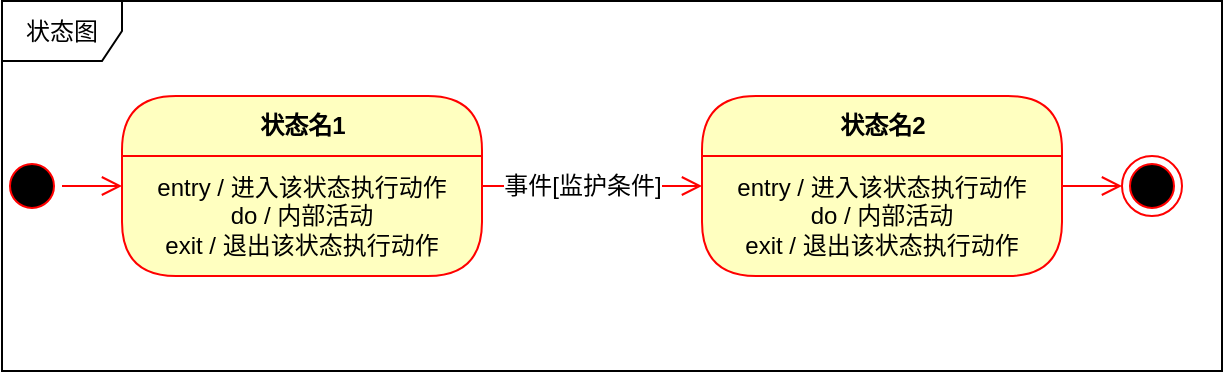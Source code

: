 <mxfile version="12.9.3" type="device"><diagram name="Page-1" id="e7e014a7-5840-1c2e-5031-d8a46d1fe8dd"><mxGraphModel dx="706" dy="425" grid="1" gridSize="10" guides="1" tooltips="1" connect="1" arrows="1" fold="1" page="1" pageScale="1" pageWidth="1169" pageHeight="826" background="#ffffff" math="0" shadow="0"><root><mxCell id="0"/><mxCell id="1" parent="0"/><mxCell id="MIFYVqdzZKXvSWYuVAT4-41" value="状态图" style="shape=umlFrame;whiteSpace=wrap;html=1;" vertex="1" parent="1"><mxGeometry x="220" y="292.5" width="610" height="185" as="geometry"/></mxCell><mxCell id="MIFYVqdzZKXvSWYuVAT4-42" value="" style="ellipse;html=1;shape=startState;fillColor=#000000;strokeColor=#ff0000;" vertex="1" parent="1"><mxGeometry x="220" y="370" width="30" height="30" as="geometry"/></mxCell><mxCell id="MIFYVqdzZKXvSWYuVAT4-43" value="" style="edgeStyle=orthogonalEdgeStyle;html=1;verticalAlign=bottom;endArrow=open;endSize=8;strokeColor=#ff0000;" edge="1" source="MIFYVqdzZKXvSWYuVAT4-42" parent="1" target="MIFYVqdzZKXvSWYuVAT4-45"><mxGeometry relative="1" as="geometry"><mxPoint x="235" y="430" as="targetPoint"/></mxGeometry></mxCell><mxCell id="MIFYVqdzZKXvSWYuVAT4-44" value="" style="ellipse;html=1;shape=endState;fillColor=#000000;strokeColor=#ff0000;" vertex="1" parent="1"><mxGeometry x="780" y="370" width="30" height="30" as="geometry"/></mxCell><mxCell id="MIFYVqdzZKXvSWYuVAT4-47" value="" style="edgeStyle=orthogonalEdgeStyle;html=1;verticalAlign=bottom;endArrow=open;endSize=8;strokeColor=#ff0000;" edge="1" source="MIFYVqdzZKXvSWYuVAT4-45" parent="1" target="MIFYVqdzZKXvSWYuVAT4-48"><mxGeometry relative="1" as="geometry"><mxPoint x="430" y="500" as="targetPoint"/></mxGeometry></mxCell><mxCell id="MIFYVqdzZKXvSWYuVAT4-51" value="事件[监护条件]" style="text;html=1;align=center;verticalAlign=middle;resizable=0;points=[];labelBackgroundColor=#ffffff;" vertex="1" connectable="0" parent="MIFYVqdzZKXvSWYuVAT4-47"><mxGeometry x="-0.264" y="1" relative="1" as="geometry"><mxPoint x="9.31" y="1" as="offset"/></mxGeometry></mxCell><mxCell id="MIFYVqdzZKXvSWYuVAT4-50" value="" style="edgeStyle=orthogonalEdgeStyle;html=1;verticalAlign=bottom;endArrow=open;endSize=8;strokeColor=#ff0000;" edge="1" parent="1" source="MIFYVqdzZKXvSWYuVAT4-48" target="MIFYVqdzZKXvSWYuVAT4-44"><mxGeometry relative="1" as="geometry"><mxPoint x="300" y="395.0" as="targetPoint"/><mxPoint x="260" y="365.0" as="sourcePoint"/></mxGeometry></mxCell><mxCell id="MIFYVqdzZKXvSWYuVAT4-48" value="状态名2" style="swimlane;html=1;fontStyle=1;align=center;verticalAlign=middle;childLayout=stackLayout;horizontal=1;startSize=30;horizontalStack=0;resizeParent=0;resizeLast=1;container=0;fontColor=#000000;collapsible=0;rounded=1;arcSize=30;strokeColor=#ff0000;fillColor=#ffffc0;swimlaneFillColor=#ffffc0;dropTarget=0;" vertex="1" parent="1"><mxGeometry x="570" y="340" width="180" height="90" as="geometry"/></mxCell><mxCell id="MIFYVqdzZKXvSWYuVAT4-49" value="entry / 进入该状态执行动作&lt;br&gt;do / 内部活动&lt;br&gt;exit / 退出该状态执行动作" style="text;html=1;strokeColor=none;fillColor=none;align=center;verticalAlign=middle;spacingLeft=4;spacingRight=4;whiteSpace=wrap;overflow=hidden;rotatable=0;fontColor=#000000;" vertex="1" parent="MIFYVqdzZKXvSWYuVAT4-48"><mxGeometry y="30" width="180" height="60" as="geometry"/></mxCell><mxCell id="MIFYVqdzZKXvSWYuVAT4-45" value="状态名1" style="swimlane;html=1;fontStyle=1;align=center;verticalAlign=middle;childLayout=stackLayout;horizontal=1;startSize=30;horizontalStack=0;resizeParent=0;resizeLast=1;container=0;fontColor=#000000;collapsible=0;rounded=1;arcSize=30;strokeColor=#ff0000;fillColor=#ffffc0;swimlaneFillColor=#ffffc0;dropTarget=0;" vertex="1" parent="1"><mxGeometry x="280" y="340" width="180" height="90" as="geometry"/></mxCell><mxCell id="MIFYVqdzZKXvSWYuVAT4-46" value="entry / 进入该状态执行动作&lt;br&gt;do / 内部活动&lt;br&gt;exit / 退出该状态执行动作" style="text;html=1;strokeColor=none;fillColor=none;align=center;verticalAlign=middle;spacingLeft=4;spacingRight=4;whiteSpace=wrap;overflow=hidden;rotatable=0;fontColor=#000000;" vertex="1" parent="MIFYVqdzZKXvSWYuVAT4-45"><mxGeometry y="30" width="180" height="60" as="geometry"/></mxCell></root></mxGraphModel></diagram></mxfile>